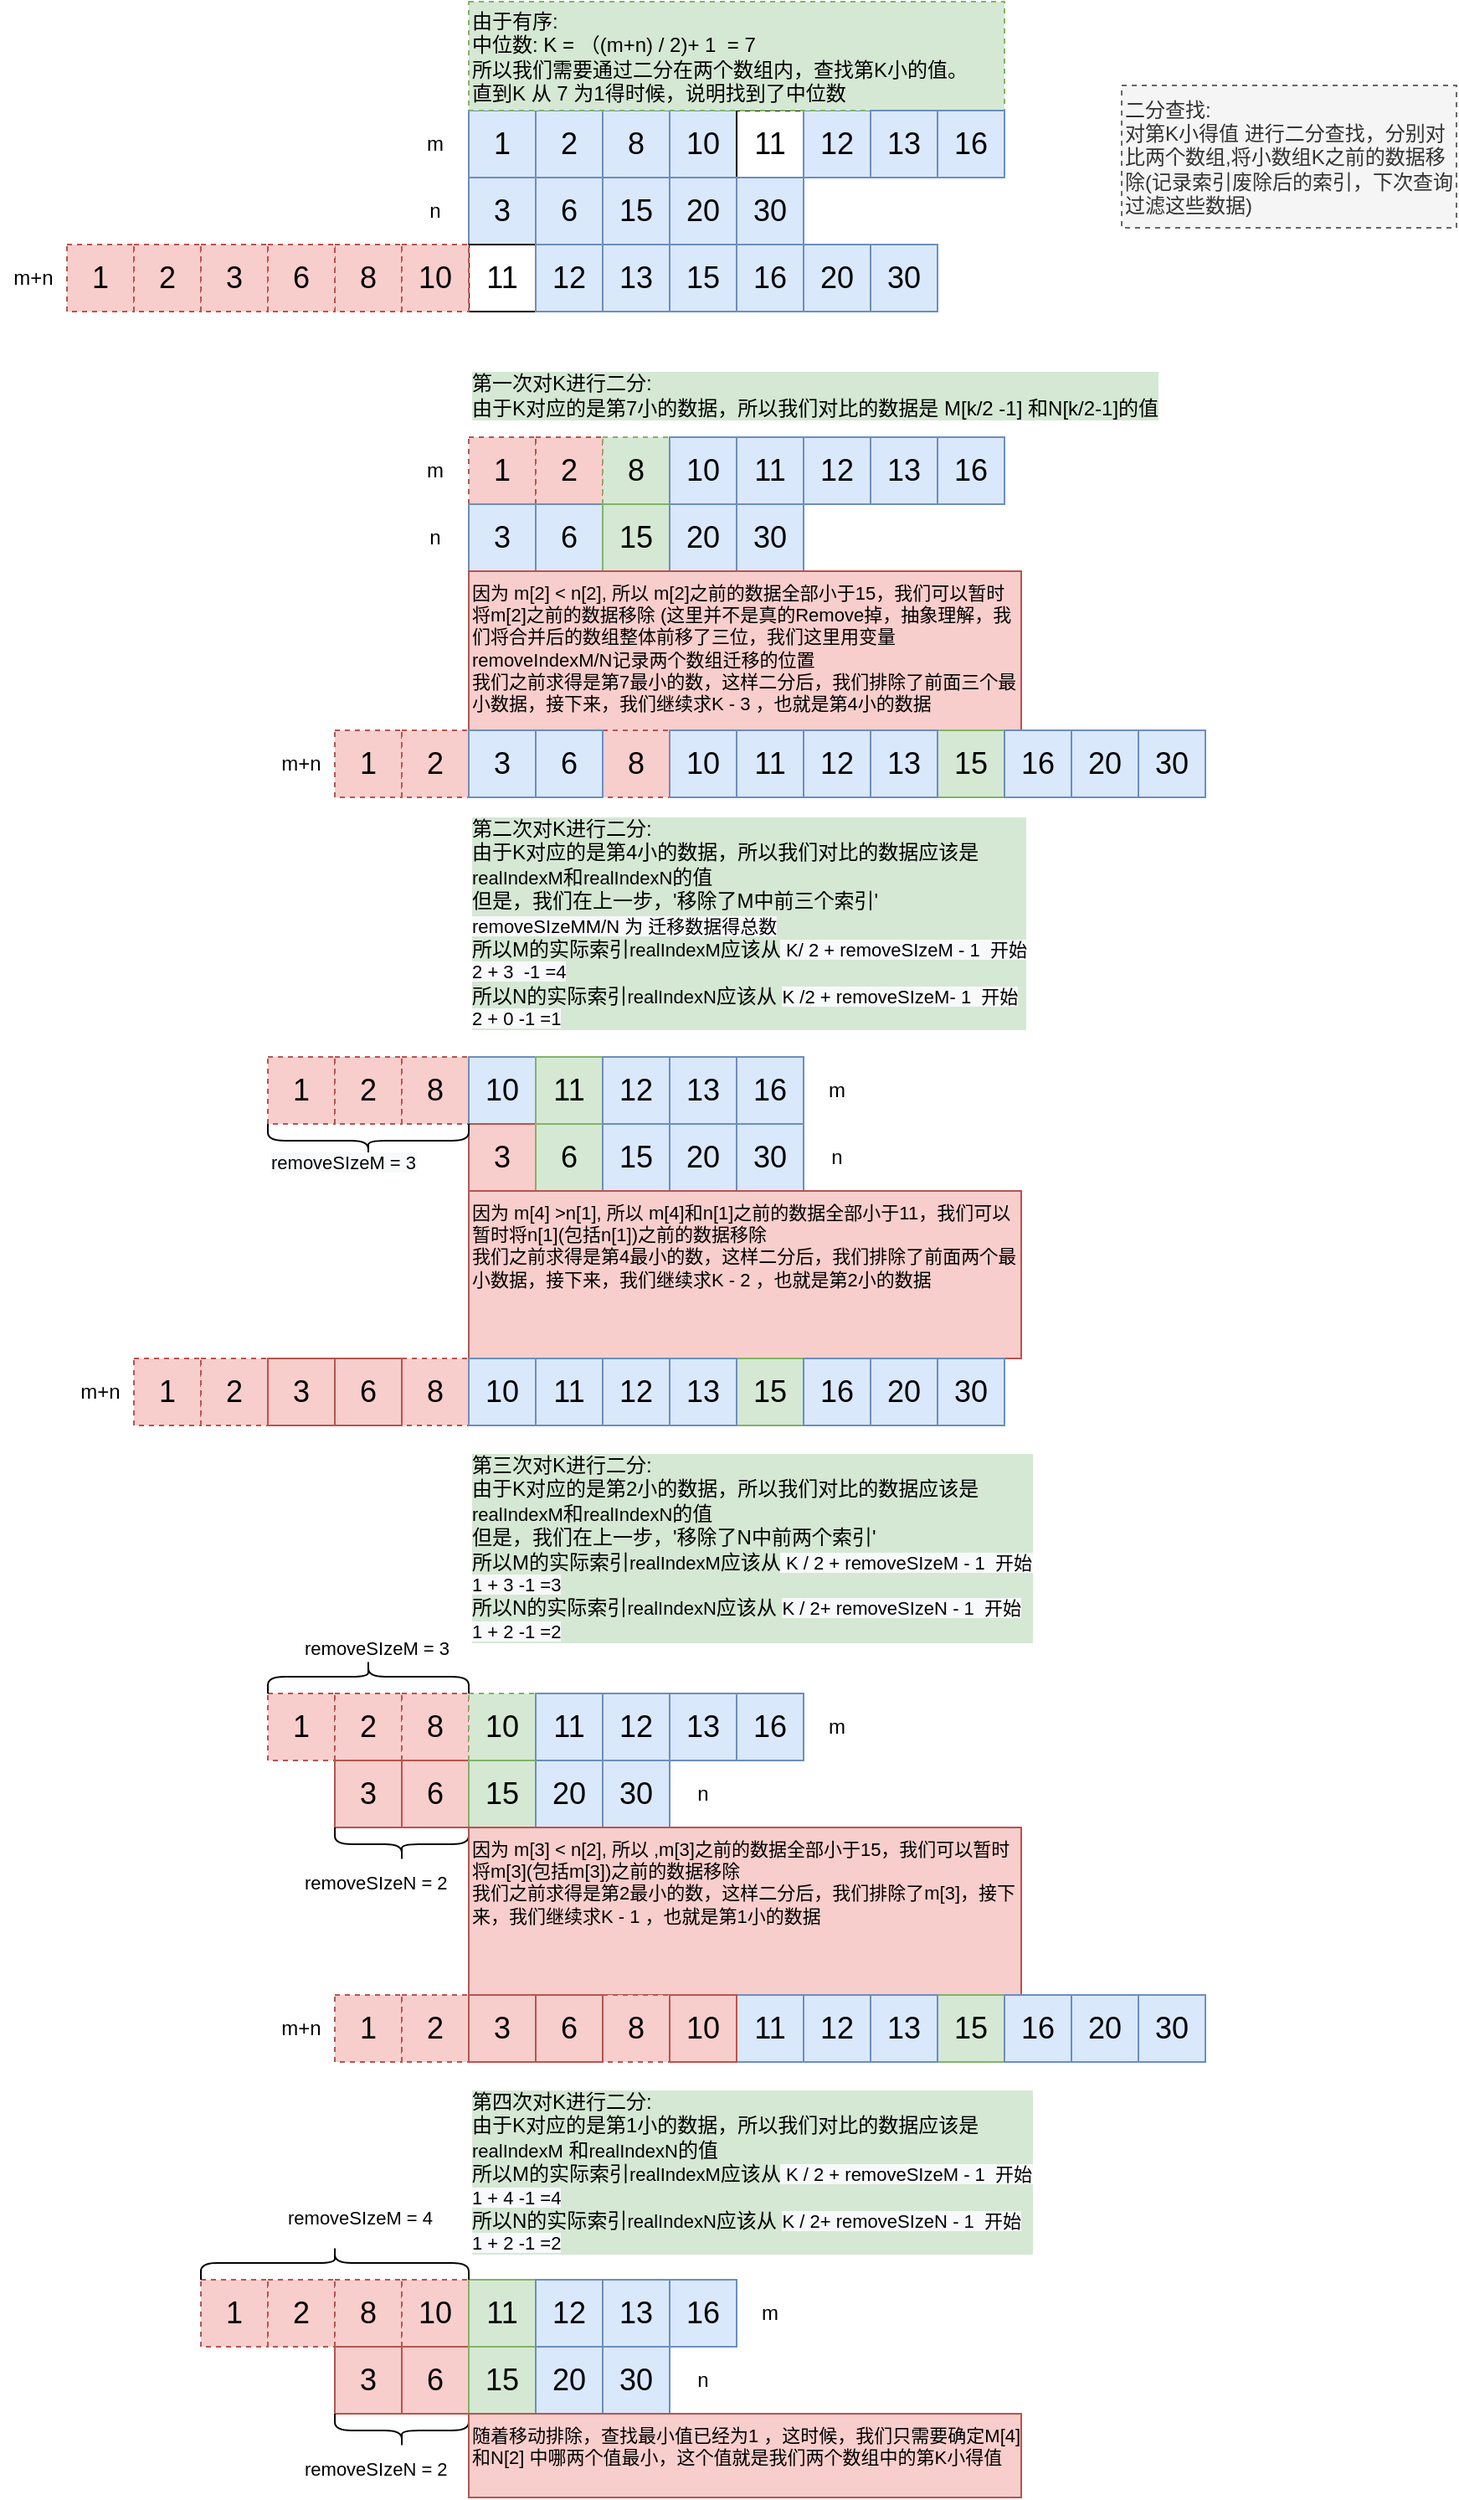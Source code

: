 <mxfile version="17.4.2" type="device"><diagram id="YmdrNcZT-WGhoNVRQNve" name="第 1 页"><mxGraphModel dx="1965" dy="692" grid="1" gridSize="10" guides="1" tooltips="1" connect="1" arrows="1" fold="1" page="1" pageScale="1" pageWidth="827" pageHeight="1169" math="0" shadow="0"><root><mxCell id="0"/><mxCell id="1" parent="0"/><mxCell id="cqDDeWlo_IgT12CexxHk-91" value="1" style="rounded=0;whiteSpace=wrap;html=1;fontSize=18;fillColor=#dae8fc;strokeColor=#6c8ebf;" vertex="1" parent="1"><mxGeometry x="160" y="565" width="40" height="40" as="geometry"/></mxCell><mxCell id="cqDDeWlo_IgT12CexxHk-92" value="2" style="rounded=0;whiteSpace=wrap;html=1;fontSize=18;fillColor=#dae8fc;strokeColor=#6c8ebf;" vertex="1" parent="1"><mxGeometry x="200" y="565" width="40" height="40" as="geometry"/></mxCell><mxCell id="cqDDeWlo_IgT12CexxHk-93" value="8" style="rounded=0;whiteSpace=wrap;html=1;fontSize=18;fillColor=#dae8fc;strokeColor=#6c8ebf;" vertex="1" parent="1"><mxGeometry x="240" y="565" width="40" height="40" as="geometry"/></mxCell><mxCell id="cqDDeWlo_IgT12CexxHk-94" value="10" style="rounded=0;whiteSpace=wrap;html=1;fontSize=18;fillColor=#dae8fc;strokeColor=#6c8ebf;" vertex="1" parent="1"><mxGeometry x="280" y="565" width="40" height="40" as="geometry"/></mxCell><mxCell id="cqDDeWlo_IgT12CexxHk-95" value="11" style="rounded=0;whiteSpace=wrap;html=1;fontSize=18;" vertex="1" parent="1"><mxGeometry x="320" y="565" width="40" height="40" as="geometry"/></mxCell><mxCell id="cqDDeWlo_IgT12CexxHk-96" value="12" style="rounded=0;whiteSpace=wrap;html=1;fontSize=18;fillColor=#dae8fc;strokeColor=#6c8ebf;" vertex="1" parent="1"><mxGeometry x="360" y="565" width="40" height="40" as="geometry"/></mxCell><mxCell id="cqDDeWlo_IgT12CexxHk-97" value="3" style="rounded=0;whiteSpace=wrap;html=1;fontSize=18;fillColor=#dae8fc;strokeColor=#6c8ebf;" vertex="1" parent="1"><mxGeometry x="160" y="605" width="40" height="40" as="geometry"/></mxCell><mxCell id="cqDDeWlo_IgT12CexxHk-98" value="6" style="rounded=0;whiteSpace=wrap;html=1;fontSize=18;fillColor=#dae8fc;strokeColor=#6c8ebf;" vertex="1" parent="1"><mxGeometry x="200" y="605" width="40" height="40" as="geometry"/></mxCell><mxCell id="cqDDeWlo_IgT12CexxHk-99" value="15" style="rounded=0;whiteSpace=wrap;html=1;fontSize=18;fillColor=#dae8fc;strokeColor=#6c8ebf;" vertex="1" parent="1"><mxGeometry x="240" y="605" width="40" height="40" as="geometry"/></mxCell><mxCell id="cqDDeWlo_IgT12CexxHk-103" value="m" style="text;html=1;strokeColor=none;fillColor=none;align=center;verticalAlign=middle;whiteSpace=wrap;rounded=0;dashed=1;" vertex="1" parent="1"><mxGeometry x="120" y="570" width="40" height="30" as="geometry"/></mxCell><mxCell id="cqDDeWlo_IgT12CexxHk-104" value="n" style="text;html=1;strokeColor=none;fillColor=none;align=center;verticalAlign=middle;whiteSpace=wrap;rounded=0;dashed=1;" vertex="1" parent="1"><mxGeometry x="120" y="610" width="40" height="30" as="geometry"/></mxCell><mxCell id="cqDDeWlo_IgT12CexxHk-106" value="由于有序:&lt;br&gt;中位数: K = （(m+n) / 2)+ 1&amp;nbsp; = 7&lt;br&gt;所以我们需要通过二分在两个数组内，查找第K小的值。&lt;br&gt;直到K 从 7 为1得时候，说明找到了中位数" style="text;html=1;strokeColor=#82b366;fillColor=#d5e8d4;align=left;verticalAlign=middle;whiteSpace=wrap;rounded=0;dashed=1;" vertex="1" parent="1"><mxGeometry x="160" y="500" width="320" height="65" as="geometry"/></mxCell><mxCell id="cqDDeWlo_IgT12CexxHk-109" value="1" style="rounded=0;whiteSpace=wrap;html=1;fontSize=18;fillColor=#f8cecc;strokeColor=#b85450;dashed=1;" vertex="1" parent="1"><mxGeometry x="160" y="760" width="40" height="40" as="geometry"/></mxCell><mxCell id="cqDDeWlo_IgT12CexxHk-110" value="2" style="rounded=0;whiteSpace=wrap;html=1;fontSize=18;fillColor=#f8cecc;strokeColor=#b85450;dashed=1;" vertex="1" parent="1"><mxGeometry x="200" y="760" width="40" height="40" as="geometry"/></mxCell><mxCell id="cqDDeWlo_IgT12CexxHk-111" value="8" style="rounded=0;whiteSpace=wrap;html=1;fontSize=18;fillColor=#d5e8d4;strokeColor=#82b366;dashed=1;" vertex="1" parent="1"><mxGeometry x="240" y="760" width="40" height="40" as="geometry"/></mxCell><mxCell id="cqDDeWlo_IgT12CexxHk-112" value="10" style="rounded=0;whiteSpace=wrap;html=1;fontSize=18;fillColor=#dae8fc;strokeColor=#6c8ebf;" vertex="1" parent="1"><mxGeometry x="280" y="760" width="40" height="40" as="geometry"/></mxCell><mxCell id="cqDDeWlo_IgT12CexxHk-113" value="11" style="rounded=0;whiteSpace=wrap;html=1;fontSize=18;fillColor=#dae8fc;strokeColor=#6c8ebf;" vertex="1" parent="1"><mxGeometry x="320" y="760" width="40" height="40" as="geometry"/></mxCell><mxCell id="cqDDeWlo_IgT12CexxHk-114" value="12" style="rounded=0;whiteSpace=wrap;html=1;fontSize=18;fillColor=#dae8fc;strokeColor=#6c8ebf;" vertex="1" parent="1"><mxGeometry x="360" y="760" width="40" height="40" as="geometry"/></mxCell><mxCell id="cqDDeWlo_IgT12CexxHk-115" value="3" style="rounded=0;whiteSpace=wrap;html=1;fontSize=18;fillColor=#dae8fc;strokeColor=#6c8ebf;" vertex="1" parent="1"><mxGeometry x="160" y="800" width="40" height="40" as="geometry"/></mxCell><mxCell id="cqDDeWlo_IgT12CexxHk-116" value="6" style="rounded=0;whiteSpace=wrap;html=1;fontSize=18;fillColor=#dae8fc;strokeColor=#6c8ebf;" vertex="1" parent="1"><mxGeometry x="200" y="800" width="40" height="40" as="geometry"/></mxCell><mxCell id="cqDDeWlo_IgT12CexxHk-117" value="15" style="rounded=0;whiteSpace=wrap;html=1;fontSize=18;fillColor=#d5e8d4;strokeColor=#82b366;" vertex="1" parent="1"><mxGeometry x="240" y="800" width="40" height="40" as="geometry"/></mxCell><mxCell id="cqDDeWlo_IgT12CexxHk-118" value="m" style="text;html=1;strokeColor=none;fillColor=none;align=center;verticalAlign=middle;whiteSpace=wrap;rounded=0;dashed=1;" vertex="1" parent="1"><mxGeometry x="120" y="765" width="40" height="30" as="geometry"/></mxCell><mxCell id="cqDDeWlo_IgT12CexxHk-119" value="n" style="text;html=1;strokeColor=none;fillColor=none;align=center;verticalAlign=middle;whiteSpace=wrap;rounded=0;dashed=1;" vertex="1" parent="1"><mxGeometry x="120" y="805" width="40" height="30" as="geometry"/></mxCell><mxCell id="cqDDeWlo_IgT12CexxHk-133" value="第一次对K进行二分:&lt;br&gt;由于K对应的是第7小的数据，所以我们对比的数据是 M[k/2 -1] 和N[k/2-1]的值" style="text;html=1;strokeColor=none;fillColor=none;align=left;verticalAlign=middle;whiteSpace=wrap;rounded=0;dashed=1;labelBackgroundColor=#D5E8D4;" vertex="1" parent="1"><mxGeometry x="160" y="710" width="440" height="50" as="geometry"/></mxCell><mxCell id="cqDDeWlo_IgT12CexxHk-134" value="&lt;span style=&quot;font-size: 12px&quot;&gt;二分查找:&lt;br&gt;&lt;/span&gt;&lt;span style=&quot;font-size: 12px&quot;&gt;对第K小得值 进行二分查找，分别对比两个数组,将小数组K之前的数据移除(记录索引废除后的索引，下次查询过滤这些数据)&lt;/span&gt;" style="text;html=1;strokeColor=#666666;fillColor=#f5f5f5;align=left;verticalAlign=middle;whiteSpace=wrap;rounded=0;dashed=1;fontSize=11;fontColor=#333333;" vertex="1" parent="1"><mxGeometry x="550" y="550" width="200" height="85" as="geometry"/></mxCell><mxCell id="cqDDeWlo_IgT12CexxHk-135" value="13" style="rounded=0;whiteSpace=wrap;html=1;fontSize=18;fillColor=#dae8fc;strokeColor=#6c8ebf;" vertex="1" parent="1"><mxGeometry x="400" y="565" width="40" height="40" as="geometry"/></mxCell><mxCell id="cqDDeWlo_IgT12CexxHk-136" value="20" style="rounded=0;whiteSpace=wrap;html=1;fontSize=18;fillColor=#dae8fc;strokeColor=#6c8ebf;" vertex="1" parent="1"><mxGeometry x="280" y="605" width="40" height="40" as="geometry"/></mxCell><mxCell id="cqDDeWlo_IgT12CexxHk-137" value="20" style="rounded=0;whiteSpace=wrap;html=1;fontSize=18;fillColor=#dae8fc;strokeColor=#6c8ebf;" vertex="1" parent="1"><mxGeometry x="280" y="800" width="40" height="40" as="geometry"/></mxCell><mxCell id="cqDDeWlo_IgT12CexxHk-138" value="13" style="rounded=0;whiteSpace=wrap;html=1;fontSize=18;fillColor=#dae8fc;strokeColor=#6c8ebf;" vertex="1" parent="1"><mxGeometry x="400" y="760" width="40" height="40" as="geometry"/></mxCell><mxCell id="cqDDeWlo_IgT12CexxHk-141" value="16" style="rounded=0;whiteSpace=wrap;html=1;fontSize=18;fillColor=#dae8fc;strokeColor=#6c8ebf;" vertex="1" parent="1"><mxGeometry x="440" y="565" width="40" height="40" as="geometry"/></mxCell><mxCell id="cqDDeWlo_IgT12CexxHk-142" value="30" style="rounded=0;whiteSpace=wrap;html=1;fontSize=18;fillColor=#dae8fc;strokeColor=#6c8ebf;" vertex="1" parent="1"><mxGeometry x="320" y="605" width="40" height="40" as="geometry"/></mxCell><mxCell id="cqDDeWlo_IgT12CexxHk-143" value="16" style="rounded=0;whiteSpace=wrap;html=1;fontSize=18;fillColor=#dae8fc;strokeColor=#6c8ebf;" vertex="1" parent="1"><mxGeometry x="440" y="760" width="40" height="40" as="geometry"/></mxCell><mxCell id="cqDDeWlo_IgT12CexxHk-144" value="30" style="rounded=0;whiteSpace=wrap;html=1;fontSize=18;fillColor=#dae8fc;strokeColor=#6c8ebf;" vertex="1" parent="1"><mxGeometry x="320" y="800" width="40" height="40" as="geometry"/></mxCell><mxCell id="cqDDeWlo_IgT12CexxHk-145" value="因为 m[2] &amp;lt; n[2], 所以 m[2]之前的数据全部小于15，我们可以暂时将m[2]之前的数据移除 (这里并不是真的Remove掉，抽象理解，我们将合并后的数组整体前移了三位，我们这里用变量removeIndexM/N记录两个数组迁移的位置&lt;br&gt;我们之前求得是第7最小的数，这样二分后，我们排除了前面三个最小数据，接下来，我们继续求K - 3 ，也就是第4小的数据" style="text;html=1;strokeColor=#b85450;fillColor=#f8cecc;align=left;verticalAlign=top;whiteSpace=wrap;rounded=0;fontSize=11;" vertex="1" parent="1"><mxGeometry x="160" y="840" width="330" height="100" as="geometry"/></mxCell><mxCell id="cqDDeWlo_IgT12CexxHk-146" value="1" style="rounded=0;whiteSpace=wrap;html=1;fontSize=18;fillColor=#f8cecc;strokeColor=#b85450;dashed=1;" vertex="1" parent="1"><mxGeometry x="40" y="1130" width="40" height="40" as="geometry"/></mxCell><mxCell id="cqDDeWlo_IgT12CexxHk-147" value="2" style="rounded=0;whiteSpace=wrap;html=1;fontSize=18;fillColor=#f8cecc;strokeColor=#b85450;dashed=1;" vertex="1" parent="1"><mxGeometry x="80" y="1130" width="40" height="40" as="geometry"/></mxCell><mxCell id="cqDDeWlo_IgT12CexxHk-148" value="8" style="rounded=0;whiteSpace=wrap;html=1;fontSize=18;fillColor=#f8cecc;strokeColor=#b85450;dashed=1;" vertex="1" parent="1"><mxGeometry x="120" y="1130" width="40" height="40" as="geometry"/></mxCell><mxCell id="cqDDeWlo_IgT12CexxHk-149" value="10" style="rounded=0;whiteSpace=wrap;html=1;fontSize=18;fillColor=#dae8fc;strokeColor=#6c8ebf;" vertex="1" parent="1"><mxGeometry x="160" y="1130" width="40" height="40" as="geometry"/></mxCell><mxCell id="cqDDeWlo_IgT12CexxHk-150" value="11" style="rounded=0;whiteSpace=wrap;html=1;fontSize=18;fillColor=#d5e8d4;strokeColor=#82b366;" vertex="1" parent="1"><mxGeometry x="200" y="1130" width="40" height="40" as="geometry"/></mxCell><mxCell id="cqDDeWlo_IgT12CexxHk-151" value="12" style="rounded=0;whiteSpace=wrap;html=1;fontSize=18;fillColor=#dae8fc;strokeColor=#6c8ebf;" vertex="1" parent="1"><mxGeometry x="240" y="1130" width="40" height="40" as="geometry"/></mxCell><mxCell id="cqDDeWlo_IgT12CexxHk-152" value="3" style="rounded=0;whiteSpace=wrap;html=1;fontSize=18;fillColor=#f8cecc;strokeColor=#b85450;" vertex="1" parent="1"><mxGeometry x="160" y="1170" width="40" height="40" as="geometry"/></mxCell><mxCell id="cqDDeWlo_IgT12CexxHk-153" value="6" style="rounded=0;whiteSpace=wrap;html=1;fontSize=18;fillColor=#d5e8d4;strokeColor=#82b366;" vertex="1" parent="1"><mxGeometry x="200" y="1170" width="40" height="40" as="geometry"/></mxCell><mxCell id="cqDDeWlo_IgT12CexxHk-154" value="15" style="rounded=0;whiteSpace=wrap;html=1;fontSize=18;fillColor=#dae8fc;strokeColor=#6c8ebf;" vertex="1" parent="1"><mxGeometry x="240" y="1170" width="40" height="40" as="geometry"/></mxCell><mxCell id="cqDDeWlo_IgT12CexxHk-155" value="m" style="text;html=1;strokeColor=none;fillColor=none;align=center;verticalAlign=middle;whiteSpace=wrap;rounded=0;dashed=1;" vertex="1" parent="1"><mxGeometry x="360" y="1135" width="40" height="30" as="geometry"/></mxCell><mxCell id="cqDDeWlo_IgT12CexxHk-156" value="n" style="text;html=1;strokeColor=none;fillColor=none;align=center;verticalAlign=middle;whiteSpace=wrap;rounded=0;dashed=1;" vertex="1" parent="1"><mxGeometry x="360" y="1175" width="40" height="30" as="geometry"/></mxCell><mxCell id="cqDDeWlo_IgT12CexxHk-157" value="20" style="rounded=0;whiteSpace=wrap;html=1;fontSize=18;fillColor=#dae8fc;strokeColor=#6c8ebf;" vertex="1" parent="1"><mxGeometry x="280" y="1170" width="40" height="40" as="geometry"/></mxCell><mxCell id="cqDDeWlo_IgT12CexxHk-158" value="13" style="rounded=0;whiteSpace=wrap;html=1;fontSize=18;fillColor=#dae8fc;strokeColor=#6c8ebf;" vertex="1" parent="1"><mxGeometry x="280" y="1130" width="40" height="40" as="geometry"/></mxCell><mxCell id="cqDDeWlo_IgT12CexxHk-159" value="16" style="rounded=0;whiteSpace=wrap;html=1;fontSize=18;fillColor=#dae8fc;strokeColor=#6c8ebf;" vertex="1" parent="1"><mxGeometry x="320" y="1130" width="40" height="40" as="geometry"/></mxCell><mxCell id="cqDDeWlo_IgT12CexxHk-160" value="30" style="rounded=0;whiteSpace=wrap;html=1;fontSize=18;fillColor=#dae8fc;strokeColor=#6c8ebf;" vertex="1" parent="1"><mxGeometry x="320" y="1170" width="40" height="40" as="geometry"/></mxCell><mxCell id="cqDDeWlo_IgT12CexxHk-161" value="&lt;span style=&quot;font-size: 12px&quot;&gt;第二次对K进行二分:&lt;/span&gt;&lt;br style=&quot;font-size: 12px&quot;&gt;&lt;span style=&quot;font-size: 12px&quot;&gt;由于K对应的是第4小的数据，所以我们对比的数据应该是 &lt;br&gt;&lt;/span&gt;realIndexM&lt;span style=&quot;font-size: 12px&quot;&gt;和&lt;/span&gt;realIndexN&lt;span style=&quot;font-size: 12px&quot;&gt;的值&lt;br&gt;但是，我们在上一步，'移除了&lt;/span&gt;&lt;span style=&quot;font-size: 12px&quot;&gt;M中&lt;/span&gt;&lt;span style=&quot;font-size: 12px&quot;&gt;前三个索引'&lt;br&gt;&lt;/span&gt;&lt;span style=&quot;font-family: &amp;#34;helvetica&amp;#34; ; background-color: rgb(248 , 249 , 250)&quot;&gt;removeSIzeM&lt;/span&gt;&lt;span style=&quot;background-color: rgb(248 , 249 , 250)&quot;&gt;M/N 为 迁移数据得总数&lt;/span&gt;&lt;span style=&quot;font-size: 12px&quot;&gt;&lt;br&gt;所以M的实际索引&lt;/span&gt;realIndexM&lt;span style=&quot;font-size: 12px&quot;&gt;应该从&lt;/span&gt;&lt;span style=&quot;background-color: rgb(248 , 249 , 250)&quot;&gt;&amp;nbsp;K/ 2 +&amp;nbsp;&lt;/span&gt;&lt;span style=&quot;font-family: &amp;#34;helvetica&amp;#34; ; background-color: rgb(248 , 249 , 250)&quot;&gt;removeSIzeM&lt;/span&gt;&lt;span style=&quot;background-color: rgb(248 , 249 , 250)&quot;&gt;&amp;nbsp;- 1&amp;nbsp; 开始&lt;br&gt;&lt;/span&gt;&lt;span style=&quot;background-color: rgb(248 , 249 , 250)&quot;&gt;2&amp;nbsp;&lt;/span&gt;&lt;span style=&quot;background-color: rgb(248 , 249 , 250)&quot;&gt;+ 3&amp;nbsp; -1 =4&lt;br&gt;&lt;/span&gt;&lt;span style=&quot;font-size: 12px&quot;&gt;所以N的&lt;/span&gt;&lt;span style=&quot;font-size: 12px&quot;&gt;实际&lt;/span&gt;&lt;span style=&quot;font-size: 12px&quot;&gt;索引&lt;/span&gt;realIndexN&lt;span style=&quot;font-size: 12px&quot;&gt;应该从&amp;nbsp;&lt;/span&gt;&lt;span style=&quot;background-color: rgb(248 , 249 , 250)&quot;&gt;K /2&amp;nbsp;&lt;/span&gt;&lt;span style=&quot;background-color: rgb(248 , 249 , 250)&quot;&gt;+&amp;nbsp;&lt;/span&gt;&lt;span style=&quot;font-family: &amp;#34;helvetica&amp;#34; ; background-color: rgb(248 , 249 , 250)&quot;&gt;removeSIzeM&lt;/span&gt;&lt;span style=&quot;background-color: rgb(248 , 249 , 250)&quot;&gt;- 1&amp;nbsp; 开始&lt;br&gt;&lt;/span&gt;&lt;span style=&quot;background-color: rgb(248 , 249 , 250)&quot;&gt;2 + 0 -1 =1&lt;/span&gt;" style="text;html=1;strokeColor=none;fillColor=none;align=left;verticalAlign=top;whiteSpace=wrap;rounded=0;dashed=1;fontSize=11;fontStyle=0;labelBackgroundColor=#D5E8D4;" vertex="1" parent="1"><mxGeometry x="160" y="980" width="350" height="140" as="geometry"/></mxCell><mxCell id="cqDDeWlo_IgT12CexxHk-162" value="1" style="rounded=0;whiteSpace=wrap;html=1;fontSize=18;fillColor=#f8cecc;strokeColor=#b85450;dashed=1;" vertex="1" parent="1"><mxGeometry x="80" y="935" width="40" height="40" as="geometry"/></mxCell><mxCell id="cqDDeWlo_IgT12CexxHk-163" value="2" style="rounded=0;whiteSpace=wrap;html=1;fontSize=18;fillColor=#f8cecc;strokeColor=#b85450;dashed=1;" vertex="1" parent="1"><mxGeometry x="120" y="935" width="40" height="40" as="geometry"/></mxCell><mxCell id="cqDDeWlo_IgT12CexxHk-164" value="8" style="rounded=0;whiteSpace=wrap;html=1;fontSize=18;fillColor=#f8cecc;strokeColor=#b85450;dashed=1;" vertex="1" parent="1"><mxGeometry x="240" y="935" width="40" height="40" as="geometry"/></mxCell><mxCell id="cqDDeWlo_IgT12CexxHk-165" value="10" style="rounded=0;whiteSpace=wrap;html=1;fontSize=18;fillColor=#dae8fc;strokeColor=#6c8ebf;" vertex="1" parent="1"><mxGeometry x="320" y="935" width="40" height="40" as="geometry"/></mxCell><mxCell id="cqDDeWlo_IgT12CexxHk-166" value="11" style="rounded=0;whiteSpace=wrap;html=1;fontSize=18;fillColor=#dae8fc;strokeColor=#6c8ebf;" vertex="1" parent="1"><mxGeometry x="320" y="935" width="40" height="40" as="geometry"/></mxCell><mxCell id="cqDDeWlo_IgT12CexxHk-167" value="12" style="rounded=0;whiteSpace=wrap;html=1;fontSize=18;fillColor=#dae8fc;strokeColor=#6c8ebf;" vertex="1" parent="1"><mxGeometry x="360" y="935" width="40" height="40" as="geometry"/></mxCell><mxCell id="cqDDeWlo_IgT12CexxHk-168" value="3" style="rounded=0;whiteSpace=wrap;html=1;fontSize=18;fillColor=#dae8fc;strokeColor=#6c8ebf;" vertex="1" parent="1"><mxGeometry x="160" y="935" width="40" height="40" as="geometry"/></mxCell><mxCell id="cqDDeWlo_IgT12CexxHk-169" value="6" style="rounded=0;whiteSpace=wrap;html=1;fontSize=18;fillColor=#dae8fc;strokeColor=#6c8ebf;" vertex="1" parent="1"><mxGeometry x="200" y="935" width="40" height="40" as="geometry"/></mxCell><mxCell id="cqDDeWlo_IgT12CexxHk-170" value="15" style="rounded=0;whiteSpace=wrap;html=1;fontSize=18;fillColor=#d5e8d4;strokeColor=#82b366;" vertex="1" parent="1"><mxGeometry x="440" y="935" width="40" height="40" as="geometry"/></mxCell><mxCell id="cqDDeWlo_IgT12CexxHk-171" value="m+n" style="text;html=1;strokeColor=none;fillColor=none;align=center;verticalAlign=middle;whiteSpace=wrap;rounded=0;dashed=1;" vertex="1" parent="1"><mxGeometry x="40" y="940" width="40" height="30" as="geometry"/></mxCell><mxCell id="cqDDeWlo_IgT12CexxHk-173" value="20" style="rounded=0;whiteSpace=wrap;html=1;fontSize=18;fillColor=#dae8fc;strokeColor=#6c8ebf;" vertex="1" parent="1"><mxGeometry x="520" y="935" width="40" height="40" as="geometry"/></mxCell><mxCell id="cqDDeWlo_IgT12CexxHk-175" value="16" style="rounded=0;whiteSpace=wrap;html=1;fontSize=18;fillColor=#dae8fc;strokeColor=#6c8ebf;" vertex="1" parent="1"><mxGeometry x="480" y="935" width="40" height="40" as="geometry"/></mxCell><mxCell id="cqDDeWlo_IgT12CexxHk-176" value="30" style="rounded=0;whiteSpace=wrap;html=1;fontSize=18;fillColor=#dae8fc;strokeColor=#6c8ebf;" vertex="1" parent="1"><mxGeometry x="560" y="935" width="40" height="40" as="geometry"/></mxCell><mxCell id="cqDDeWlo_IgT12CexxHk-178" value="10" style="rounded=0;whiteSpace=wrap;html=1;fontSize=18;fillColor=#dae8fc;strokeColor=#6c8ebf;" vertex="1" parent="1"><mxGeometry x="280" y="935" width="40" height="40" as="geometry"/></mxCell><mxCell id="cqDDeWlo_IgT12CexxHk-179" value="13" style="rounded=0;whiteSpace=wrap;html=1;fontSize=18;fillColor=#dae8fc;strokeColor=#6c8ebf;" vertex="1" parent="1"><mxGeometry x="400" y="935" width="40" height="40" as="geometry"/></mxCell><mxCell id="cqDDeWlo_IgT12CexxHk-181" value="因为 m[4] &amp;gt;n[1], 所以 m[4]和n[1]之前的数据全部小于11，我们可以暂时将n[1](包括n[1])之前的数据移除&lt;br&gt;我们之前求得是第4最小的数，这样二分后，我们排除了前面两个最小数据，接下来，我们继续求K - 2 ，也就是第2小的数据" style="text;html=1;strokeColor=#b85450;fillColor=#f8cecc;align=left;verticalAlign=top;whiteSpace=wrap;rounded=0;fontSize=11;" vertex="1" parent="1"><mxGeometry x="160" y="1210" width="330" height="100" as="geometry"/></mxCell><mxCell id="cqDDeWlo_IgT12CexxHk-183" value="" style="shape=curlyBracket;whiteSpace=wrap;html=1;rounded=1;labelBackgroundColor=#D5E8D4;fontSize=11;fontColor=#F19C99;rotation=-90;" vertex="1" parent="1"><mxGeometry x="90" y="1120" width="20" height="120" as="geometry"/></mxCell><mxCell id="cqDDeWlo_IgT12CexxHk-184" value="&lt;span style=&quot;color: rgb(0 , 0 , 0) ; font-family: &amp;#34;helvetica&amp;#34; ; font-size: 11px ; font-style: normal ; font-weight: 400 ; letter-spacing: normal ; text-align: left ; text-indent: 0px ; text-transform: none ; word-spacing: 0px ; background-color: rgb(248 , 249 , 250) ; display: inline ; float: none&quot;&gt;removeSIzeM = 3&lt;/span&gt;" style="text;whiteSpace=wrap;html=1;fontSize=11;fontColor=#F19C99;" vertex="1" parent="1"><mxGeometry x="40" y="1180" width="90" height="30" as="geometry"/></mxCell><mxCell id="cqDDeWlo_IgT12CexxHk-185" value="1" style="rounded=0;whiteSpace=wrap;html=1;fontSize=18;fillColor=#f8cecc;strokeColor=#b85450;dashed=1;" vertex="1" parent="1"><mxGeometry x="-40" y="1310" width="40" height="40" as="geometry"/></mxCell><mxCell id="cqDDeWlo_IgT12CexxHk-186" value="2" style="rounded=0;whiteSpace=wrap;html=1;fontSize=18;fillColor=#f8cecc;strokeColor=#b85450;dashed=1;" vertex="1" parent="1"><mxGeometry y="1310" width="40" height="40" as="geometry"/></mxCell><mxCell id="cqDDeWlo_IgT12CexxHk-187" value="8" style="rounded=0;whiteSpace=wrap;html=1;fontSize=18;fillColor=#f8cecc;strokeColor=#b85450;dashed=1;" vertex="1" parent="1"><mxGeometry x="120" y="1310" width="40" height="40" as="geometry"/></mxCell><mxCell id="cqDDeWlo_IgT12CexxHk-188" value="10" style="rounded=0;whiteSpace=wrap;html=1;fontSize=18;fillColor=#dae8fc;strokeColor=#6c8ebf;" vertex="1" parent="1"><mxGeometry x="200" y="1310" width="40" height="40" as="geometry"/></mxCell><mxCell id="cqDDeWlo_IgT12CexxHk-189" value="11" style="rounded=0;whiteSpace=wrap;html=1;fontSize=18;fillColor=#dae8fc;strokeColor=#6c8ebf;" vertex="1" parent="1"><mxGeometry x="200" y="1310" width="40" height="40" as="geometry"/></mxCell><mxCell id="cqDDeWlo_IgT12CexxHk-190" value="12" style="rounded=0;whiteSpace=wrap;html=1;fontSize=18;fillColor=#dae8fc;strokeColor=#6c8ebf;" vertex="1" parent="1"><mxGeometry x="240" y="1310" width="40" height="40" as="geometry"/></mxCell><mxCell id="cqDDeWlo_IgT12CexxHk-191" value="3" style="rounded=0;whiteSpace=wrap;html=1;fontSize=18;fillColor=#f8cecc;strokeColor=#b85450;" vertex="1" parent="1"><mxGeometry x="40" y="1310" width="40" height="40" as="geometry"/></mxCell><mxCell id="cqDDeWlo_IgT12CexxHk-192" value="6" style="rounded=0;whiteSpace=wrap;html=1;fontSize=18;fillColor=#f8cecc;strokeColor=#b85450;" vertex="1" parent="1"><mxGeometry x="80" y="1310" width="40" height="40" as="geometry"/></mxCell><mxCell id="cqDDeWlo_IgT12CexxHk-193" value="15" style="rounded=0;whiteSpace=wrap;html=1;fontSize=18;fillColor=#d5e8d4;strokeColor=#82b366;" vertex="1" parent="1"><mxGeometry x="320" y="1310" width="40" height="40" as="geometry"/></mxCell><mxCell id="cqDDeWlo_IgT12CexxHk-194" value="m+n" style="text;html=1;strokeColor=none;fillColor=none;align=center;verticalAlign=middle;whiteSpace=wrap;rounded=0;dashed=1;" vertex="1" parent="1"><mxGeometry x="-80" y="1315" width="40" height="30" as="geometry"/></mxCell><mxCell id="cqDDeWlo_IgT12CexxHk-195" value="20" style="rounded=0;whiteSpace=wrap;html=1;fontSize=18;fillColor=#dae8fc;strokeColor=#6c8ebf;" vertex="1" parent="1"><mxGeometry x="400" y="1310" width="40" height="40" as="geometry"/></mxCell><mxCell id="cqDDeWlo_IgT12CexxHk-196" value="16" style="rounded=0;whiteSpace=wrap;html=1;fontSize=18;fillColor=#dae8fc;strokeColor=#6c8ebf;" vertex="1" parent="1"><mxGeometry x="360" y="1310" width="40" height="40" as="geometry"/></mxCell><mxCell id="cqDDeWlo_IgT12CexxHk-197" value="30" style="rounded=0;whiteSpace=wrap;html=1;fontSize=18;fillColor=#dae8fc;strokeColor=#6c8ebf;" vertex="1" parent="1"><mxGeometry x="440" y="1310" width="40" height="40" as="geometry"/></mxCell><mxCell id="cqDDeWlo_IgT12CexxHk-198" value="10" style="rounded=0;whiteSpace=wrap;html=1;fontSize=18;fillColor=#dae8fc;strokeColor=#6c8ebf;" vertex="1" parent="1"><mxGeometry x="160" y="1310" width="40" height="40" as="geometry"/></mxCell><mxCell id="cqDDeWlo_IgT12CexxHk-199" value="13" style="rounded=0;whiteSpace=wrap;html=1;fontSize=18;fillColor=#dae8fc;strokeColor=#6c8ebf;" vertex="1" parent="1"><mxGeometry x="280" y="1310" width="40" height="40" as="geometry"/></mxCell><mxCell id="cqDDeWlo_IgT12CexxHk-217" value="1" style="rounded=0;whiteSpace=wrap;html=1;fontSize=18;fillColor=#f8cecc;strokeColor=#b85450;dashed=1;" vertex="1" parent="1"><mxGeometry x="40" y="1510" width="40" height="40" as="geometry"/></mxCell><mxCell id="cqDDeWlo_IgT12CexxHk-218" value="2" style="rounded=0;whiteSpace=wrap;html=1;fontSize=18;fillColor=#f8cecc;strokeColor=#b85450;dashed=1;" vertex="1" parent="1"><mxGeometry x="80" y="1510" width="40" height="40" as="geometry"/></mxCell><mxCell id="cqDDeWlo_IgT12CexxHk-219" value="8" style="rounded=0;whiteSpace=wrap;html=1;fontSize=18;fillColor=#f8cecc;strokeColor=#b85450;dashed=1;" vertex="1" parent="1"><mxGeometry x="120" y="1510" width="40" height="40" as="geometry"/></mxCell><mxCell id="cqDDeWlo_IgT12CexxHk-220" value="10" style="rounded=0;whiteSpace=wrap;html=1;fontSize=18;fillColor=#d5e8d4;strokeColor=#82b366;dashed=1;" vertex="1" parent="1"><mxGeometry x="160" y="1510" width="40" height="40" as="geometry"/></mxCell><mxCell id="cqDDeWlo_IgT12CexxHk-221" value="11" style="rounded=0;whiteSpace=wrap;html=1;fontSize=18;fillColor=#dae8fc;strokeColor=#6c8ebf;" vertex="1" parent="1"><mxGeometry x="200" y="1510" width="40" height="40" as="geometry"/></mxCell><mxCell id="cqDDeWlo_IgT12CexxHk-222" value="12" style="rounded=0;whiteSpace=wrap;html=1;fontSize=18;fillColor=#dae8fc;strokeColor=#6c8ebf;" vertex="1" parent="1"><mxGeometry x="240" y="1510" width="40" height="40" as="geometry"/></mxCell><mxCell id="cqDDeWlo_IgT12CexxHk-223" value="3" style="rounded=0;whiteSpace=wrap;html=1;fontSize=18;fillColor=#f8cecc;strokeColor=#b85450;" vertex="1" parent="1"><mxGeometry x="80" y="1550" width="40" height="40" as="geometry"/></mxCell><mxCell id="cqDDeWlo_IgT12CexxHk-224" value="6" style="rounded=0;whiteSpace=wrap;html=1;fontSize=18;fillColor=#f8cecc;strokeColor=#b85450;" vertex="1" parent="1"><mxGeometry x="120" y="1550" width="40" height="40" as="geometry"/></mxCell><mxCell id="cqDDeWlo_IgT12CexxHk-225" value="15" style="rounded=0;whiteSpace=wrap;html=1;fontSize=18;fillColor=#d5e8d4;strokeColor=#82b366;" vertex="1" parent="1"><mxGeometry x="160" y="1550" width="40" height="40" as="geometry"/></mxCell><mxCell id="cqDDeWlo_IgT12CexxHk-226" value="m" style="text;html=1;strokeColor=none;fillColor=none;align=center;verticalAlign=middle;whiteSpace=wrap;rounded=0;dashed=1;" vertex="1" parent="1"><mxGeometry x="360" y="1515" width="40" height="30" as="geometry"/></mxCell><mxCell id="cqDDeWlo_IgT12CexxHk-227" value="n" style="text;html=1;strokeColor=none;fillColor=none;align=center;verticalAlign=middle;whiteSpace=wrap;rounded=0;dashed=1;" vertex="1" parent="1"><mxGeometry x="280" y="1555" width="40" height="30" as="geometry"/></mxCell><mxCell id="cqDDeWlo_IgT12CexxHk-228" value="20" style="rounded=0;whiteSpace=wrap;html=1;fontSize=18;fillColor=#dae8fc;strokeColor=#6c8ebf;" vertex="1" parent="1"><mxGeometry x="200" y="1550" width="40" height="40" as="geometry"/></mxCell><mxCell id="cqDDeWlo_IgT12CexxHk-229" value="13" style="rounded=0;whiteSpace=wrap;html=1;fontSize=18;fillColor=#dae8fc;strokeColor=#6c8ebf;" vertex="1" parent="1"><mxGeometry x="280" y="1510" width="40" height="40" as="geometry"/></mxCell><mxCell id="cqDDeWlo_IgT12CexxHk-230" value="16" style="rounded=0;whiteSpace=wrap;html=1;fontSize=18;fillColor=#dae8fc;strokeColor=#6c8ebf;" vertex="1" parent="1"><mxGeometry x="320" y="1510" width="40" height="40" as="geometry"/></mxCell><mxCell id="cqDDeWlo_IgT12CexxHk-231" value="30" style="rounded=0;whiteSpace=wrap;html=1;fontSize=18;fillColor=#dae8fc;strokeColor=#6c8ebf;" vertex="1" parent="1"><mxGeometry x="240" y="1550" width="40" height="40" as="geometry"/></mxCell><mxCell id="cqDDeWlo_IgT12CexxHk-232" value="&lt;span style=&quot;font-size: 12px&quot;&gt;第三次对K进行二分:&amp;nbsp;&lt;/span&gt;&lt;br style=&quot;font-size: 12px&quot;&gt;&lt;span style=&quot;font-size: 12px&quot;&gt;由于K对应的是第2小的数据，所以我们对比的数据应该是 &lt;br&gt;&lt;/span&gt;realIndexM&lt;span style=&quot;font-size: 12px&quot;&gt;和&lt;/span&gt;realIndexN&lt;span style=&quot;font-size: 12px&quot;&gt;的值&lt;br&gt;但是，我们在上一步，'移除了&lt;/span&gt;&lt;span style=&quot;font-size: 12px&quot;&gt;N中&lt;/span&gt;&lt;span style=&quot;font-size: 12px&quot;&gt;前两个索引'&lt;br&gt;&lt;/span&gt;&lt;span style=&quot;font-size: 12px&quot;&gt;所以M的实际索引&lt;/span&gt;realIndexM&lt;span style=&quot;font-size: 12px&quot;&gt;应该从&lt;/span&gt;&lt;span style=&quot;background-color: rgb(248 , 249 , 250)&quot;&gt;&amp;nbsp;K / 2 +&amp;nbsp;&lt;/span&gt;&lt;span style=&quot;font-family: &amp;#34;helvetica&amp;#34; ; background-color: rgb(248 , 249 , 250)&quot;&gt;removeSIzeM&lt;/span&gt;&lt;span style=&quot;background-color: rgb(248 , 249 , 250)&quot;&gt;&amp;nbsp;- 1&amp;nbsp; 开始&lt;br&gt;1 + 3 -1 =3&lt;br&gt;&lt;/span&gt;&lt;span style=&quot;font-size: 12px&quot;&gt;所以N的&lt;/span&gt;&lt;span style=&quot;font-size: 12px&quot;&gt;实际&lt;/span&gt;&lt;span style=&quot;font-size: 12px&quot;&gt;索引&lt;/span&gt;realIndexN&lt;span style=&quot;font-size: 12px&quot;&gt;应该从&amp;nbsp;&lt;/span&gt;&lt;span style=&quot;background-color: rgb(248 , 249 , 250)&quot;&gt;K / 2&lt;/span&gt;&lt;span style=&quot;background-color: rgb(248 , 249 , 250)&quot;&gt;+&amp;nbsp;&lt;/span&gt;&lt;span style=&quot;font-family: &amp;#34;helvetica&amp;#34; ; background-color: rgb(248 , 249 , 250)&quot;&gt;removeSIzeN&amp;nbsp;&lt;/span&gt;&lt;span style=&quot;background-color: rgb(248 , 249 , 250)&quot;&gt;- 1&amp;nbsp; 开始&lt;br&gt;&lt;/span&gt;&lt;span style=&quot;background-color: rgb(248 , 249 , 250)&quot;&gt;1 + 2 -1 =2&lt;/span&gt;" style="text;html=1;strokeColor=none;fillColor=none;align=left;verticalAlign=top;whiteSpace=wrap;rounded=0;dashed=1;fontSize=11;fontStyle=0;labelBackgroundColor=#D5E8D4;" vertex="1" parent="1"><mxGeometry x="160" y="1360" width="350" height="140" as="geometry"/></mxCell><mxCell id="cqDDeWlo_IgT12CexxHk-233" value="" style="shape=curlyBracket;whiteSpace=wrap;html=1;rounded=1;labelBackgroundColor=#D5E8D4;fontSize=11;fontColor=#F19C99;rotation=-90;direction=west;" vertex="1" parent="1"><mxGeometry x="90" y="1440" width="20" height="120" as="geometry"/></mxCell><mxCell id="cqDDeWlo_IgT12CexxHk-234" value="&lt;span style=&quot;color: rgb(0 , 0 , 0) ; font-family: &amp;#34;helvetica&amp;#34;&quot;&gt;removeSIzeM = 3&lt;/span&gt;" style="text;whiteSpace=wrap;html=1;fontSize=11;fontColor=#F19C99;" vertex="1" parent="1"><mxGeometry x="60" y="1470" width="100" height="30" as="geometry"/></mxCell><mxCell id="cqDDeWlo_IgT12CexxHk-235" value="" style="shape=curlyBracket;whiteSpace=wrap;html=1;rounded=1;labelBackgroundColor=#D5E8D4;fontSize=11;fontColor=#F19C99;rotation=-90;direction=east;" vertex="1" parent="1"><mxGeometry x="110" y="1560" width="20" height="80" as="geometry"/></mxCell><mxCell id="cqDDeWlo_IgT12CexxHk-236" value="&lt;span style=&quot;color: rgb(0 , 0 , 0) ; font-family: &amp;#34;helvetica&amp;#34;&quot;&gt;removeSIzeN = 2&lt;/span&gt;" style="text;whiteSpace=wrap;html=1;fontSize=11;fontColor=#F19C99;" vertex="1" parent="1"><mxGeometry x="60" y="1610" width="100" height="30" as="geometry"/></mxCell><mxCell id="cqDDeWlo_IgT12CexxHk-238" value="&lt;span style=&quot;font-size: 12px&quot;&gt;第四次对K进行二分:&amp;nbsp;&lt;/span&gt;&lt;br style=&quot;font-size: 12px&quot;&gt;&lt;span style=&quot;font-size: 12px&quot;&gt;由于K对应的是第1小的数据，所以我们对比的数据应该是 &lt;br&gt;&lt;/span&gt;realIndexM&lt;span style=&quot;font-size: 12px&quot;&gt;&amp;nbsp;和&lt;/span&gt;realIndexN&lt;span style=&quot;font-size: 12px&quot;&gt;的值&lt;br&gt;&lt;/span&gt;&lt;span style=&quot;font-size: 12px&quot;&gt;所以M的实际索引&lt;/span&gt;realIndexM&lt;span style=&quot;font-size: 12px&quot;&gt;应该从&lt;/span&gt;&lt;span style=&quot;background-color: rgb(248 , 249 , 250)&quot;&gt;&amp;nbsp;K / 2 +&amp;nbsp;&lt;/span&gt;&lt;span style=&quot;font-family: &amp;#34;helvetica&amp;#34; ; background-color: rgb(248 , 249 , 250)&quot;&gt;removeSIzeM&lt;/span&gt;&lt;span style=&quot;background-color: rgb(248 , 249 , 250)&quot;&gt;&amp;nbsp;- 1&amp;nbsp; 开始&lt;br&gt;&lt;/span&gt;&lt;span style=&quot;background-color: rgb(248 , 249 , 250)&quot;&gt;1 + 4 -1 =4&lt;br&gt;&lt;/span&gt;&lt;span style=&quot;font-size: 12px&quot;&gt;所以N的&lt;/span&gt;&lt;span style=&quot;font-size: 12px&quot;&gt;实际&lt;/span&gt;&lt;span style=&quot;font-size: 12px&quot;&gt;索引&lt;/span&gt;realIndexN&lt;span style=&quot;font-size: 12px&quot;&gt;应该从&amp;nbsp;&lt;/span&gt;&lt;span style=&quot;background-color: rgb(248 , 249 , 250)&quot;&gt;K / 2&lt;/span&gt;&lt;span style=&quot;background-color: rgb(248 , 249 , 250)&quot;&gt;+&amp;nbsp;&lt;/span&gt;&lt;span style=&quot;font-family: &amp;#34;helvetica&amp;#34; ; background-color: rgb(248 , 249 , 250)&quot;&gt;removeSIzeN&amp;nbsp;&lt;/span&gt;&lt;span style=&quot;background-color: rgb(248 , 249 , 250)&quot;&gt;- 1&amp;nbsp; 开始&lt;br&gt;&lt;/span&gt;&lt;span style=&quot;background-color: rgb(248 , 249 , 250)&quot;&gt;1 + 2 -1 =2&lt;/span&gt;" style="text;html=1;strokeColor=none;fillColor=none;align=left;verticalAlign=top;whiteSpace=wrap;rounded=0;dashed=1;fontSize=11;fontStyle=0;labelBackgroundColor=#D5E8D4;" vertex="1" parent="1"><mxGeometry x="160" y="1740" width="350" height="120" as="geometry"/></mxCell><mxCell id="cqDDeWlo_IgT12CexxHk-239" value="因为 m[3] &amp;lt; n[2], 所以 ,m[3]之前的数据全部小于15，我们可以暂时将m[3](包括m[3])之前的数据移除&lt;br&gt;我们之前求得是第2最小的数，这样二分后，我们排除了m[3]，接下来，我们继续求K - 1 ，也就是第1小的数据" style="text;html=1;strokeColor=#b85450;fillColor=#f8cecc;align=left;verticalAlign=top;whiteSpace=wrap;rounded=0;fontSize=11;" vertex="1" parent="1"><mxGeometry x="160" y="1590" width="330" height="100" as="geometry"/></mxCell><mxCell id="cqDDeWlo_IgT12CexxHk-240" value="1" style="rounded=0;whiteSpace=wrap;html=1;fontSize=18;fillColor=#f8cecc;strokeColor=#b85450;dashed=1;" vertex="1" parent="1"><mxGeometry x="80" y="1690" width="40" height="40" as="geometry"/></mxCell><mxCell id="cqDDeWlo_IgT12CexxHk-241" value="2" style="rounded=0;whiteSpace=wrap;html=1;fontSize=18;fillColor=#f8cecc;strokeColor=#b85450;dashed=1;" vertex="1" parent="1"><mxGeometry x="120" y="1690" width="40" height="40" as="geometry"/></mxCell><mxCell id="cqDDeWlo_IgT12CexxHk-242" value="8" style="rounded=0;whiteSpace=wrap;html=1;fontSize=18;fillColor=#f8cecc;strokeColor=#b85450;dashed=1;" vertex="1" parent="1"><mxGeometry x="240" y="1690" width="40" height="40" as="geometry"/></mxCell><mxCell id="cqDDeWlo_IgT12CexxHk-243" value="10" style="rounded=0;whiteSpace=wrap;html=1;fontSize=18;fillColor=#dae8fc;strokeColor=#6c8ebf;" vertex="1" parent="1"><mxGeometry x="320" y="1690" width="40" height="40" as="geometry"/></mxCell><mxCell id="cqDDeWlo_IgT12CexxHk-244" value="11" style="rounded=0;whiteSpace=wrap;html=1;fontSize=18;fillColor=#dae8fc;strokeColor=#6c8ebf;" vertex="1" parent="1"><mxGeometry x="320" y="1690" width="40" height="40" as="geometry"/></mxCell><mxCell id="cqDDeWlo_IgT12CexxHk-245" value="12" style="rounded=0;whiteSpace=wrap;html=1;fontSize=18;fillColor=#dae8fc;strokeColor=#6c8ebf;" vertex="1" parent="1"><mxGeometry x="360" y="1690" width="40" height="40" as="geometry"/></mxCell><mxCell id="cqDDeWlo_IgT12CexxHk-246" value="3" style="rounded=0;whiteSpace=wrap;html=1;fontSize=18;fillColor=#f8cecc;strokeColor=#b85450;" vertex="1" parent="1"><mxGeometry x="160" y="1690" width="40" height="40" as="geometry"/></mxCell><mxCell id="cqDDeWlo_IgT12CexxHk-247" value="6" style="rounded=0;whiteSpace=wrap;html=1;fontSize=18;fillColor=#f8cecc;strokeColor=#b85450;" vertex="1" parent="1"><mxGeometry x="200" y="1690" width="40" height="40" as="geometry"/></mxCell><mxCell id="cqDDeWlo_IgT12CexxHk-248" value="15" style="rounded=0;whiteSpace=wrap;html=1;fontSize=18;fillColor=#d5e8d4;strokeColor=#82b366;" vertex="1" parent="1"><mxGeometry x="440" y="1690" width="40" height="40" as="geometry"/></mxCell><mxCell id="cqDDeWlo_IgT12CexxHk-249" value="m+n" style="text;html=1;strokeColor=none;fillColor=none;align=center;verticalAlign=middle;whiteSpace=wrap;rounded=0;dashed=1;" vertex="1" parent="1"><mxGeometry x="40" y="1695" width="40" height="30" as="geometry"/></mxCell><mxCell id="cqDDeWlo_IgT12CexxHk-250" value="20" style="rounded=0;whiteSpace=wrap;html=1;fontSize=18;fillColor=#dae8fc;strokeColor=#6c8ebf;" vertex="1" parent="1"><mxGeometry x="520" y="1690" width="40" height="40" as="geometry"/></mxCell><mxCell id="cqDDeWlo_IgT12CexxHk-251" value="16" style="rounded=0;whiteSpace=wrap;html=1;fontSize=18;fillColor=#dae8fc;strokeColor=#6c8ebf;" vertex="1" parent="1"><mxGeometry x="480" y="1690" width="40" height="40" as="geometry"/></mxCell><mxCell id="cqDDeWlo_IgT12CexxHk-252" value="30" style="rounded=0;whiteSpace=wrap;html=1;fontSize=18;fillColor=#dae8fc;strokeColor=#6c8ebf;" vertex="1" parent="1"><mxGeometry x="560" y="1690" width="40" height="40" as="geometry"/></mxCell><mxCell id="cqDDeWlo_IgT12CexxHk-253" value="10" style="rounded=0;whiteSpace=wrap;html=1;fontSize=18;fillColor=#f8cecc;strokeColor=#b85450;" vertex="1" parent="1"><mxGeometry x="280" y="1690" width="40" height="40" as="geometry"/></mxCell><mxCell id="cqDDeWlo_IgT12CexxHk-254" value="13" style="rounded=0;whiteSpace=wrap;html=1;fontSize=18;fillColor=#dae8fc;strokeColor=#6c8ebf;" vertex="1" parent="1"><mxGeometry x="400" y="1690" width="40" height="40" as="geometry"/></mxCell><mxCell id="cqDDeWlo_IgT12CexxHk-255" value="1" style="rounded=0;whiteSpace=wrap;html=1;fontSize=18;fillColor=#f8cecc;strokeColor=#b85450;dashed=1;" vertex="1" parent="1"><mxGeometry y="1860" width="40" height="40" as="geometry"/></mxCell><mxCell id="cqDDeWlo_IgT12CexxHk-256" value="2" style="rounded=0;whiteSpace=wrap;html=1;fontSize=18;fillColor=#f8cecc;strokeColor=#b85450;dashed=1;" vertex="1" parent="1"><mxGeometry x="40" y="1860" width="40" height="40" as="geometry"/></mxCell><mxCell id="cqDDeWlo_IgT12CexxHk-257" value="8" style="rounded=0;whiteSpace=wrap;html=1;fontSize=18;fillColor=#f8cecc;strokeColor=#b85450;dashed=1;" vertex="1" parent="1"><mxGeometry x="80" y="1860" width="40" height="40" as="geometry"/></mxCell><mxCell id="cqDDeWlo_IgT12CexxHk-258" value="10" style="rounded=0;whiteSpace=wrap;html=1;fontSize=18;fillColor=#f8cecc;strokeColor=#b85450;dashed=1;" vertex="1" parent="1"><mxGeometry x="120" y="1860" width="40" height="40" as="geometry"/></mxCell><mxCell id="cqDDeWlo_IgT12CexxHk-259" value="11" style="rounded=0;whiteSpace=wrap;html=1;fontSize=18;fillColor=#d5e8d4;strokeColor=#82b366;" vertex="1" parent="1"><mxGeometry x="160" y="1860" width="40" height="40" as="geometry"/></mxCell><mxCell id="cqDDeWlo_IgT12CexxHk-260" value="12" style="rounded=0;whiteSpace=wrap;html=1;fontSize=18;fillColor=#dae8fc;strokeColor=#6c8ebf;" vertex="1" parent="1"><mxGeometry x="200" y="1860" width="40" height="40" as="geometry"/></mxCell><mxCell id="cqDDeWlo_IgT12CexxHk-261" value="3" style="rounded=0;whiteSpace=wrap;html=1;fontSize=18;fillColor=#f8cecc;strokeColor=#b85450;" vertex="1" parent="1"><mxGeometry x="80" y="1900" width="40" height="40" as="geometry"/></mxCell><mxCell id="cqDDeWlo_IgT12CexxHk-262" value="6" style="rounded=0;whiteSpace=wrap;html=1;fontSize=18;fillColor=#f8cecc;strokeColor=#b85450;" vertex="1" parent="1"><mxGeometry x="120" y="1900" width="40" height="40" as="geometry"/></mxCell><mxCell id="cqDDeWlo_IgT12CexxHk-263" value="15" style="rounded=0;whiteSpace=wrap;html=1;fontSize=18;fillColor=#d5e8d4;strokeColor=#82b366;" vertex="1" parent="1"><mxGeometry x="160" y="1900" width="40" height="40" as="geometry"/></mxCell><mxCell id="cqDDeWlo_IgT12CexxHk-264" value="m" style="text;html=1;strokeColor=none;fillColor=none;align=center;verticalAlign=middle;whiteSpace=wrap;rounded=0;dashed=1;" vertex="1" parent="1"><mxGeometry x="320" y="1865" width="40" height="30" as="geometry"/></mxCell><mxCell id="cqDDeWlo_IgT12CexxHk-265" value="n" style="text;html=1;strokeColor=none;fillColor=none;align=center;verticalAlign=middle;whiteSpace=wrap;rounded=0;dashed=1;" vertex="1" parent="1"><mxGeometry x="280" y="1905" width="40" height="30" as="geometry"/></mxCell><mxCell id="cqDDeWlo_IgT12CexxHk-266" value="20" style="rounded=0;whiteSpace=wrap;html=1;fontSize=18;fillColor=#dae8fc;strokeColor=#6c8ebf;" vertex="1" parent="1"><mxGeometry x="200" y="1900" width="40" height="40" as="geometry"/></mxCell><mxCell id="cqDDeWlo_IgT12CexxHk-267" value="13" style="rounded=0;whiteSpace=wrap;html=1;fontSize=18;fillColor=#dae8fc;strokeColor=#6c8ebf;" vertex="1" parent="1"><mxGeometry x="240" y="1860" width="40" height="40" as="geometry"/></mxCell><mxCell id="cqDDeWlo_IgT12CexxHk-268" value="16" style="rounded=0;whiteSpace=wrap;html=1;fontSize=18;fillColor=#dae8fc;strokeColor=#6c8ebf;" vertex="1" parent="1"><mxGeometry x="280" y="1860" width="40" height="40" as="geometry"/></mxCell><mxCell id="cqDDeWlo_IgT12CexxHk-269" value="30" style="rounded=0;whiteSpace=wrap;html=1;fontSize=18;fillColor=#dae8fc;strokeColor=#6c8ebf;" vertex="1" parent="1"><mxGeometry x="240" y="1900" width="40" height="40" as="geometry"/></mxCell><mxCell id="cqDDeWlo_IgT12CexxHk-270" value="" style="shape=curlyBracket;whiteSpace=wrap;html=1;rounded=1;labelBackgroundColor=#D5E8D4;fontSize=11;fontColor=#F19C99;rotation=-90;direction=west;" vertex="1" parent="1"><mxGeometry x="70" y="1770" width="20" height="160" as="geometry"/></mxCell><mxCell id="cqDDeWlo_IgT12CexxHk-273" value="" style="shape=curlyBracket;whiteSpace=wrap;html=1;rounded=1;labelBackgroundColor=#D5E8D4;fontSize=11;fontColor=#F19C99;rotation=-90;direction=east;" vertex="1" parent="1"><mxGeometry x="110" y="1910" width="20" height="80" as="geometry"/></mxCell><mxCell id="cqDDeWlo_IgT12CexxHk-275" value="随着移动排除，查找最小值已经为1 ，这时候，我们只需要确定M[4] 和N[2] 中哪两个值最小，这个值就是我们两个数组中的第K小得值" style="text;html=1;strokeColor=#b85450;fillColor=#f8cecc;align=left;verticalAlign=top;whiteSpace=wrap;rounded=0;fontSize=11;" vertex="1" parent="1"><mxGeometry x="160" y="1940" width="330" height="50" as="geometry"/></mxCell><mxCell id="cqDDeWlo_IgT12CexxHk-276" value="1" style="rounded=0;whiteSpace=wrap;html=1;fontSize=18;fillColor=#f8cecc;strokeColor=#b85450;dashed=1;" vertex="1" parent="1"><mxGeometry x="-80" y="645" width="40" height="40" as="geometry"/></mxCell><mxCell id="cqDDeWlo_IgT12CexxHk-277" value="2" style="rounded=0;whiteSpace=wrap;html=1;fontSize=18;fillColor=#f8cecc;strokeColor=#b85450;dashed=1;" vertex="1" parent="1"><mxGeometry x="-40" y="645" width="40" height="40" as="geometry"/></mxCell><mxCell id="cqDDeWlo_IgT12CexxHk-278" value="8" style="rounded=0;whiteSpace=wrap;html=1;fontSize=18;fillColor=#f8cecc;strokeColor=#b85450;dashed=1;" vertex="1" parent="1"><mxGeometry x="80" y="645" width="40" height="40" as="geometry"/></mxCell><mxCell id="cqDDeWlo_IgT12CexxHk-279" value="10" style="rounded=0;whiteSpace=wrap;html=1;fontSize=18;fillColor=#dae8fc;strokeColor=#6c8ebf;" vertex="1" parent="1"><mxGeometry x="160" y="645" width="40" height="40" as="geometry"/></mxCell><mxCell id="cqDDeWlo_IgT12CexxHk-280" value="11" style="rounded=0;whiteSpace=wrap;html=1;fontSize=18;" vertex="1" parent="1"><mxGeometry x="160" y="645" width="40" height="40" as="geometry"/></mxCell><mxCell id="cqDDeWlo_IgT12CexxHk-281" value="12" style="rounded=0;whiteSpace=wrap;html=1;fontSize=18;fillColor=#dae8fc;strokeColor=#6c8ebf;" vertex="1" parent="1"><mxGeometry x="200" y="645" width="40" height="40" as="geometry"/></mxCell><mxCell id="cqDDeWlo_IgT12CexxHk-282" value="3" style="rounded=0;whiteSpace=wrap;html=1;fontSize=18;fillColor=#f8cecc;strokeColor=#b85450;dashed=1;" vertex="1" parent="1"><mxGeometry y="645" width="40" height="40" as="geometry"/></mxCell><mxCell id="cqDDeWlo_IgT12CexxHk-283" value="6" style="rounded=0;whiteSpace=wrap;html=1;fontSize=18;fillColor=#f8cecc;strokeColor=#b85450;dashed=1;" vertex="1" parent="1"><mxGeometry x="40" y="645" width="40" height="40" as="geometry"/></mxCell><mxCell id="cqDDeWlo_IgT12CexxHk-284" value="15" style="rounded=0;whiteSpace=wrap;html=1;fontSize=18;fillColor=#dae8fc;strokeColor=#6c8ebf;" vertex="1" parent="1"><mxGeometry x="280" y="645" width="40" height="40" as="geometry"/></mxCell><mxCell id="cqDDeWlo_IgT12CexxHk-285" value="m+n" style="text;html=1;strokeColor=none;fillColor=none;align=center;verticalAlign=middle;whiteSpace=wrap;rounded=0;dashed=1;" vertex="1" parent="1"><mxGeometry x="-120" y="650" width="40" height="30" as="geometry"/></mxCell><mxCell id="cqDDeWlo_IgT12CexxHk-286" value="20" style="rounded=0;whiteSpace=wrap;html=1;fontSize=18;fillColor=#dae8fc;strokeColor=#6c8ebf;" vertex="1" parent="1"><mxGeometry x="360" y="645" width="40" height="40" as="geometry"/></mxCell><mxCell id="cqDDeWlo_IgT12CexxHk-287" value="16" style="rounded=0;whiteSpace=wrap;html=1;fontSize=18;fillColor=#dae8fc;strokeColor=#6c8ebf;" vertex="1" parent="1"><mxGeometry x="320" y="645" width="40" height="40" as="geometry"/></mxCell><mxCell id="cqDDeWlo_IgT12CexxHk-288" value="30" style="rounded=0;whiteSpace=wrap;html=1;fontSize=18;fillColor=#dae8fc;strokeColor=#6c8ebf;" vertex="1" parent="1"><mxGeometry x="400" y="645" width="40" height="40" as="geometry"/></mxCell><mxCell id="cqDDeWlo_IgT12CexxHk-289" value="10" style="rounded=0;whiteSpace=wrap;html=1;fontSize=18;fillColor=#f8cecc;strokeColor=#b85450;dashed=1;" vertex="1" parent="1"><mxGeometry x="120" y="645" width="40" height="40" as="geometry"/></mxCell><mxCell id="cqDDeWlo_IgT12CexxHk-290" value="13" style="rounded=0;whiteSpace=wrap;html=1;fontSize=18;fillColor=#dae8fc;strokeColor=#6c8ebf;" vertex="1" parent="1"><mxGeometry x="240" y="645" width="40" height="40" as="geometry"/></mxCell><mxCell id="cqDDeWlo_IgT12CexxHk-291" value="&lt;span style=&quot;color: rgb(0 , 0 , 0) ; font-family: &amp;#34;helvetica&amp;#34;&quot;&gt;removeSIzeM = 4&lt;/span&gt;" style="text;whiteSpace=wrap;html=1;fontSize=11;fontColor=#F19C99;" vertex="1" parent="1"><mxGeometry x="50" y="1810" width="100" height="30" as="geometry"/></mxCell><mxCell id="cqDDeWlo_IgT12CexxHk-292" value="&lt;span style=&quot;color: rgb(0 , 0 , 0) ; font-family: &amp;#34;helvetica&amp;#34;&quot;&gt;removeSIzeN = 2&lt;/span&gt;" style="text;whiteSpace=wrap;html=1;fontSize=11;fontColor=#F19C99;" vertex="1" parent="1"><mxGeometry x="60" y="1960" width="100" height="30" as="geometry"/></mxCell></root></mxGraphModel></diagram></mxfile>